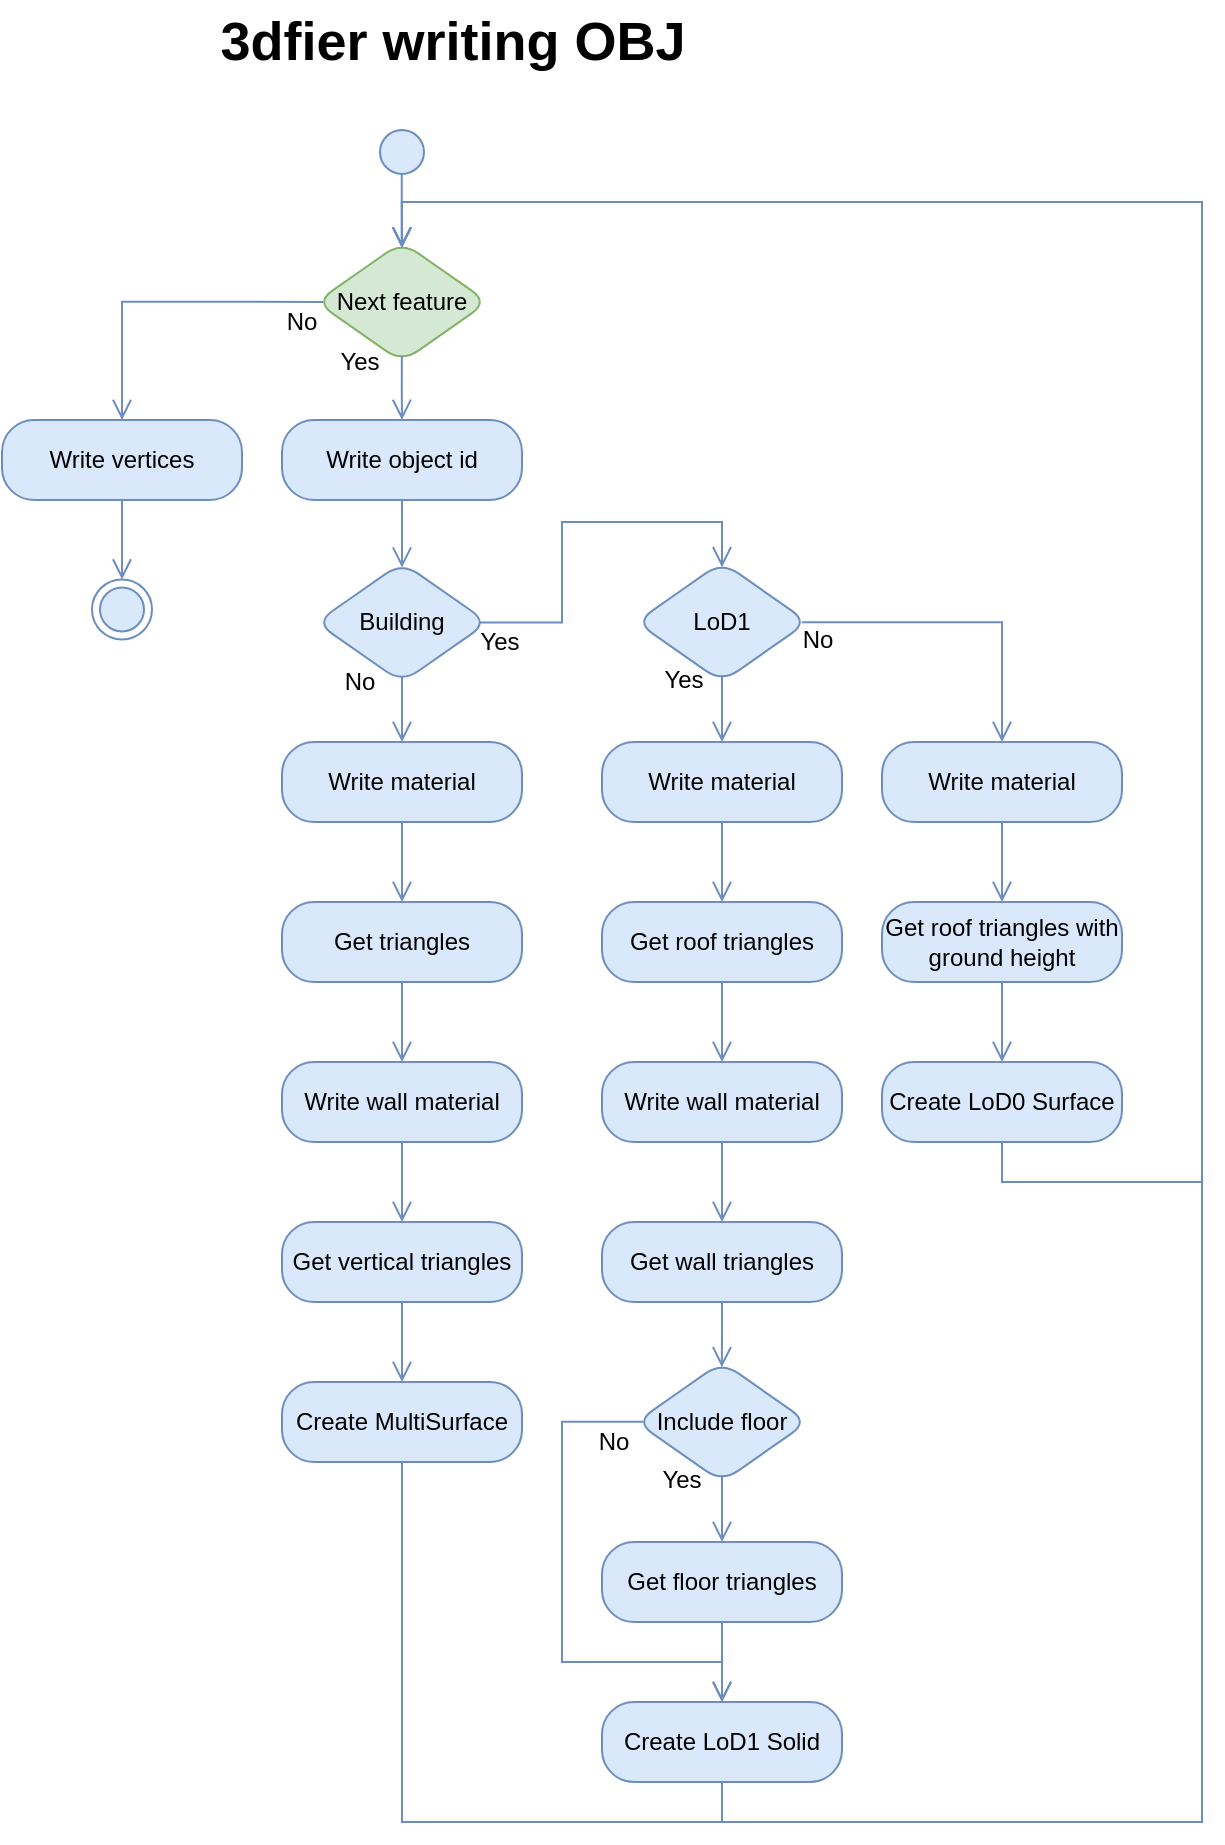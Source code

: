 <mxfile version="12.6.5" type="device"><diagram id="8uUW5VcGIEPM47w4EnDk" name="Page-1"><mxGraphModel dx="1086" dy="806" grid="1" gridSize="10" guides="1" tooltips="1" connect="1" arrows="1" fold="1" page="1" pageScale="1" pageWidth="850" pageHeight="1100" math="0" shadow="0"><root><mxCell id="0"/><mxCell id="1" parent="0"/><mxCell id="du1gqOrOKqdX8gl0MiSq-1" value="Next feature" style="rhombus;whiteSpace=wrap;html=1;fillColor=#d5e8d4;strokeColor=#82b366;rounded=1;shadow=0;strokeWidth=1;perimeterSpacing=0;" parent="1" vertex="1"><mxGeometry x="357" y="120" width="86" height="60" as="geometry"/></mxCell><mxCell id="du1gqOrOKqdX8gl0MiSq-2" value="No" style="text;html=1;strokeColor=none;fillColor=none;align=center;verticalAlign=middle;whiteSpace=wrap;rounded=0;" parent="1" vertex="1"><mxGeometry x="329.52" y="150.0" width="40" height="20" as="geometry"/></mxCell><mxCell id="du1gqOrOKqdX8gl0MiSq-3" value="Yes" style="text;html=1;strokeColor=none;fillColor=none;align=center;verticalAlign=middle;whiteSpace=wrap;rounded=0;" parent="1" vertex="1"><mxGeometry x="359.33" y="170.0" width="40" height="20" as="geometry"/></mxCell><mxCell id="du1gqOrOKqdX8gl0MiSq-18" value="Write material" style="rounded=1;whiteSpace=wrap;html=1;arcSize=40;fillColor=#dae8fc;strokeColor=#6c8ebf;shadow=0;" parent="1" vertex="1"><mxGeometry x="340" y="370" width="120" height="40" as="geometry"/></mxCell><mxCell id="du1gqOrOKqdX8gl0MiSq-19" value="" style="edgeStyle=orthogonalEdgeStyle;html=1;verticalAlign=bottom;endArrow=open;endSize=8;strokeColor=#6c8ebf;fillColor=#dae8fc;shadow=0;rounded=0;entryX=0.5;entryY=0;entryDx=0;entryDy=0;exitX=0.5;exitY=1;exitDx=0;exitDy=0;" parent="1" source="du1gqOrOKqdX8gl0MiSq-18" target="du1gqOrOKqdX8gl0MiSq-47" edge="1"><mxGeometry relative="1" as="geometry"><mxPoint x="394.46" y="447" as="targetPoint"/><mxPoint x="394.46" y="407" as="sourcePoint"/></mxGeometry></mxCell><mxCell id="du1gqOrOKqdX8gl0MiSq-20" value="" style="edgeStyle=orthogonalEdgeStyle;html=1;verticalAlign=bottom;endArrow=open;endSize=8;strokeColor=#6c8ebf;fillColor=#dae8fc;shadow=0;rounded=0;entryX=0.5;entryY=0;entryDx=0;entryDy=0;exitX=0.5;exitY=0.954;exitDx=0;exitDy=0;exitPerimeter=0;" parent="1" source="du1gqOrOKqdX8gl0MiSq-30" target="du1gqOrOKqdX8gl0MiSq-18" edge="1"><mxGeometry relative="1" as="geometry"><mxPoint x="394.46" y="367.23" as="targetPoint"/><mxPoint x="404.46" y="336.23" as="sourcePoint"/><Array as="points"/></mxGeometry></mxCell><mxCell id="du1gqOrOKqdX8gl0MiSq-25" value="" style="edgeStyle=orthogonalEdgeStyle;html=1;verticalAlign=bottom;endArrow=open;endSize=8;strokeColor=#6c8ebf;fillColor=#dae8fc;shadow=0;rounded=0;exitX=0.496;exitY=0.863;exitDx=0;exitDy=0;exitPerimeter=0;entryX=0.499;entryY=0.046;entryDx=0;entryDy=0;entryPerimeter=0;" parent="1" source="du1gqOrOKqdX8gl0MiSq-55" target="du1gqOrOKqdX8gl0MiSq-1" edge="1"><mxGeometry relative="1" as="geometry"><mxPoint x="380" y="114" as="targetPoint"/><mxPoint x="360" y="90" as="sourcePoint"/></mxGeometry></mxCell><mxCell id="du1gqOrOKqdX8gl0MiSq-26" value="Write object id" style="rounded=1;whiteSpace=wrap;html=1;arcSize=40;fillColor=#dae8fc;strokeColor=#6c8ebf;shadow=0;" parent="1" vertex="1"><mxGeometry x="340" y="208.98" width="120" height="40" as="geometry"/></mxCell><mxCell id="du1gqOrOKqdX8gl0MiSq-27" value="" style="edgeStyle=orthogonalEdgeStyle;html=1;verticalAlign=bottom;endArrow=open;endSize=8;strokeColor=#6c8ebf;fillColor=#dae8fc;shadow=0;rounded=0;exitX=0.5;exitY=1;exitDx=0;exitDy=0;entryX=0.5;entryY=0.043;entryDx=0;entryDy=0;entryPerimeter=0;" parent="1" source="du1gqOrOKqdX8gl0MiSq-26" target="du1gqOrOKqdX8gl0MiSq-30" edge="1"><mxGeometry relative="1" as="geometry"><mxPoint x="400" y="280" as="targetPoint"/><mxPoint x="394.46" y="131.5" as="sourcePoint"/><Array as="points"/></mxGeometry></mxCell><mxCell id="du1gqOrOKqdX8gl0MiSq-28" value="" style="edgeStyle=orthogonalEdgeStyle;html=1;verticalAlign=bottom;endArrow=open;endSize=8;strokeColor=#6c8ebf;fillColor=#dae8fc;shadow=0;rounded=0;exitX=0.042;exitY=0.499;exitDx=0;exitDy=0;exitPerimeter=0;entryX=0.5;entryY=0;entryDx=0;entryDy=0;" parent="1" source="du1gqOrOKqdX8gl0MiSq-1" target="du1gqOrOKqdX8gl0MiSq-29" edge="1"><mxGeometry relative="1" as="geometry"><mxPoint x="404.46" y="720" as="targetPoint"/><mxPoint x="433.848" y="221" as="sourcePoint"/><Array as="points"><mxPoint x="260" y="150"/></Array></mxGeometry></mxCell><mxCell id="du1gqOrOKqdX8gl0MiSq-29" value="Write vertices" style="rounded=1;whiteSpace=wrap;html=1;arcSize=40;fillColor=#dae8fc;strokeColor=#6c8ebf;shadow=0;" parent="1" vertex="1"><mxGeometry x="200" y="208.98" width="120" height="40" as="geometry"/></mxCell><mxCell id="du1gqOrOKqdX8gl0MiSq-30" value="Building" style="rhombus;whiteSpace=wrap;html=1;fillColor=#dae8fc;strokeColor=#6c8ebf;rounded=1;shadow=0;strokeWidth=1;perimeterSpacing=0;" parent="1" vertex="1"><mxGeometry x="357" y="280.23" width="86" height="60" as="geometry"/></mxCell><mxCell id="du1gqOrOKqdX8gl0MiSq-31" value="No" style="text;html=1;strokeColor=none;fillColor=none;align=center;verticalAlign=middle;whiteSpace=wrap;rounded=0;" parent="1" vertex="1"><mxGeometry x="359.48" y="330.23" width="40" height="20" as="geometry"/></mxCell><mxCell id="du1gqOrOKqdX8gl0MiSq-32" value="Yes" style="text;html=1;strokeColor=none;fillColor=none;align=center;verticalAlign=middle;whiteSpace=wrap;rounded=0;" parent="1" vertex="1"><mxGeometry x="429.46" y="310.23" width="40" height="20" as="geometry"/></mxCell><mxCell id="du1gqOrOKqdX8gl0MiSq-33" value="" style="edgeStyle=orthogonalEdgeStyle;html=1;verticalAlign=bottom;endArrow=open;endSize=8;strokeColor=#6c8ebf;fillColor=#dae8fc;shadow=0;rounded=0;entryX=0.5;entryY=0;entryDx=0;entryDy=0;exitX=0.5;exitY=0.952;exitDx=0;exitDy=0;exitPerimeter=0;" parent="1" source="du1gqOrOKqdX8gl0MiSq-34" target="du1gqOrOKqdX8gl0MiSq-38" edge="1"><mxGeometry relative="1" as="geometry"><mxPoint x="569.52" y="767" as="targetPoint"/><mxPoint x="569.606" y="655.78" as="sourcePoint"/><Array as="points"/></mxGeometry></mxCell><mxCell id="du1gqOrOKqdX8gl0MiSq-34" value="Include floor" style="rhombus;whiteSpace=wrap;html=1;fillColor=#dae8fc;strokeColor=#6c8ebf;rounded=1;shadow=0;strokeWidth=1;perimeterSpacing=0;" parent="1" vertex="1"><mxGeometry x="517" y="680" width="86" height="60" as="geometry"/></mxCell><mxCell id="du1gqOrOKqdX8gl0MiSq-35" value="No" style="text;html=1;strokeColor=none;fillColor=none;align=center;verticalAlign=middle;whiteSpace=wrap;rounded=0;" parent="1" vertex="1"><mxGeometry x="485.81" y="710.0" width="40" height="20" as="geometry"/></mxCell><mxCell id="du1gqOrOKqdX8gl0MiSq-36" value="Yes" style="text;html=1;strokeColor=none;fillColor=none;align=center;verticalAlign=middle;whiteSpace=wrap;rounded=0;" parent="1" vertex="1"><mxGeometry x="519.52" y="729.0" width="40" height="20" as="geometry"/></mxCell><mxCell id="du1gqOrOKqdX8gl0MiSq-38" value="Get floor triangles" style="rounded=1;whiteSpace=wrap;html=1;arcSize=40;fillColor=#dae8fc;strokeColor=#6c8ebf;shadow=0;" parent="1" vertex="1"><mxGeometry x="500" y="770" width="120" height="40" as="geometry"/></mxCell><mxCell id="du1gqOrOKqdX8gl0MiSq-39" value="" style="edgeStyle=orthogonalEdgeStyle;html=1;verticalAlign=bottom;endArrow=open;endSize=8;strokeColor=#6c8ebf;fillColor=#dae8fc;shadow=0;rounded=0;exitX=0.5;exitY=1;exitDx=0;exitDy=0;entryX=0.5;entryY=0.047;entryDx=0;entryDy=0;entryPerimeter=0;" parent="1" source="du1gqOrOKqdX8gl0MiSq-45" target="du1gqOrOKqdX8gl0MiSq-1" edge="1"><mxGeometry relative="1" as="geometry"><mxPoint x="464.52" y="200" as="targetPoint"/><mxPoint x="554.52" y="660" as="sourcePoint"/><Array as="points"><mxPoint x="560" y="910"/><mxPoint x="800" y="910"/><mxPoint x="800" y="100"/><mxPoint x="400" y="100"/></Array></mxGeometry></mxCell><mxCell id="du1gqOrOKqdX8gl0MiSq-40" value="" style="edgeStyle=orthogonalEdgeStyle;html=1;verticalAlign=bottom;endArrow=open;endSize=8;strokeColor=#6c8ebf;fillColor=#dae8fc;shadow=0;rounded=0;exitX=0.95;exitY=0.5;exitDx=0;exitDy=0;exitPerimeter=0;entryX=0.5;entryY=0.044;entryDx=0;entryDy=0;entryPerimeter=0;" parent="1" source="du1gqOrOKqdX8gl0MiSq-30" target="0dhnpL69ycQTYcgAN1qT-4" edge="1"><mxGeometry relative="1" as="geometry"><mxPoint x="554.52" y="280" as="targetPoint"/><mxPoint x="454.46" y="410.25" as="sourcePoint"/><Array as="points"><mxPoint x="480" y="310"/><mxPoint x="480" y="260"/><mxPoint x="560" y="260"/></Array></mxGeometry></mxCell><mxCell id="du1gqOrOKqdX8gl0MiSq-41" value="Get roof triangles" style="rounded=1;whiteSpace=wrap;html=1;arcSize=40;fillColor=#dae8fc;strokeColor=#6c8ebf;shadow=0;" parent="1" vertex="1"><mxGeometry x="500" y="450" width="120" height="40" as="geometry"/></mxCell><mxCell id="du1gqOrOKqdX8gl0MiSq-42" value="" style="edgeStyle=orthogonalEdgeStyle;html=1;verticalAlign=bottom;endArrow=open;endSize=8;strokeColor=#6c8ebf;fillColor=#dae8fc;shadow=0;rounded=0;entryX=0.5;entryY=0;entryDx=0;entryDy=0;exitX=0.5;exitY=1;exitDx=0;exitDy=0;" parent="1" source="du1gqOrOKqdX8gl0MiSq-41" target="0dhnpL69ycQTYcgAN1qT-21" edge="1"><mxGeometry relative="1" as="geometry"><mxPoint x="569.52" y="527" as="targetPoint"/><mxPoint x="569.52" y="487" as="sourcePoint"/><Array as="points"/></mxGeometry></mxCell><mxCell id="du1gqOrOKqdX8gl0MiSq-43" value="Get wall triangles" style="rounded=1;whiteSpace=wrap;html=1;arcSize=40;fillColor=#dae8fc;strokeColor=#6c8ebf;shadow=0;" parent="1" vertex="1"><mxGeometry x="500" y="610" width="120" height="40" as="geometry"/></mxCell><mxCell id="du1gqOrOKqdX8gl0MiSq-44" value="" style="edgeStyle=orthogonalEdgeStyle;html=1;verticalAlign=bottom;endArrow=open;endSize=8;strokeColor=#6c8ebf;fillColor=#dae8fc;shadow=0;rounded=0;exitX=0.5;exitY=1;exitDx=0;exitDy=0;entryX=0.499;entryY=0.043;entryDx=0;entryDy=0;entryPerimeter=0;" parent="1" source="du1gqOrOKqdX8gl0MiSq-43" target="du1gqOrOKqdX8gl0MiSq-34" edge="1"><mxGeometry relative="1" as="geometry"><mxPoint x="514.81" y="680" as="targetPoint"/><mxPoint x="569.52" y="647" as="sourcePoint"/><Array as="points"/></mxGeometry></mxCell><mxCell id="du1gqOrOKqdX8gl0MiSq-45" value="Create LoD1 Solid" style="rounded=1;whiteSpace=wrap;html=1;arcSize=40;fillColor=#dae8fc;strokeColor=#6c8ebf;shadow=0;" parent="1" vertex="1"><mxGeometry x="500" y="850" width="120" height="40" as="geometry"/></mxCell><mxCell id="du1gqOrOKqdX8gl0MiSq-46" value="" style="edgeStyle=orthogonalEdgeStyle;html=1;verticalAlign=bottom;endArrow=open;endSize=8;strokeColor=#6c8ebf;fillColor=#dae8fc;shadow=0;rounded=0;entryX=0.5;entryY=0;entryDx=0;entryDy=0;exitX=0.5;exitY=1;exitDx=0;exitDy=0;" parent="1" source="du1gqOrOKqdX8gl0MiSq-38" target="du1gqOrOKqdX8gl0MiSq-45" edge="1"><mxGeometry relative="1" as="geometry"><mxPoint x="564.81" y="926.76" as="targetPoint"/><mxPoint x="569.52" y="886.75" as="sourcePoint"/></mxGeometry></mxCell><mxCell id="du1gqOrOKqdX8gl0MiSq-14" value="" style="edgeStyle=orthogonalEdgeStyle;html=1;verticalAlign=bottom;endArrow=open;endSize=8;strokeColor=#6c8ebf;fillColor=#dae8fc;shadow=0;rounded=0;exitX=0.499;exitY=0.951;exitDx=0;exitDy=0;exitPerimeter=0;entryX=0.5;entryY=0;entryDx=0;entryDy=0;" parent="1" source="du1gqOrOKqdX8gl0MiSq-1" target="du1gqOrOKqdX8gl0MiSq-26" edge="1"><mxGeometry relative="1" as="geometry"><mxPoint x="400" y="210" as="targetPoint"/><mxPoint x="404.46" y="251.25" as="sourcePoint"/></mxGeometry></mxCell><mxCell id="du1gqOrOKqdX8gl0MiSq-16" value="Write material" style="rounded=1;whiteSpace=wrap;html=1;arcSize=40;fillColor=#dae8fc;strokeColor=#6c8ebf;shadow=0;" parent="1" vertex="1"><mxGeometry x="500" y="370" width="120" height="40" as="geometry"/></mxCell><mxCell id="du1gqOrOKqdX8gl0MiSq-17" value="" style="edgeStyle=orthogonalEdgeStyle;html=1;verticalAlign=bottom;endArrow=open;endSize=8;strokeColor=#6c8ebf;fillColor=#dae8fc;shadow=0;exitX=0.5;exitY=1;exitDx=0;exitDy=0;rounded=0;entryX=0.5;entryY=0;entryDx=0;entryDy=0;" parent="1" source="du1gqOrOKqdX8gl0MiSq-16" target="du1gqOrOKqdX8gl0MiSq-41" edge="1"><mxGeometry relative="1" as="geometry"><mxPoint x="569.52" y="447" as="targetPoint"/><mxPoint x="699.52" y="364.95" as="sourcePoint"/></mxGeometry></mxCell><mxCell id="du1gqOrOKqdX8gl0MiSq-47" value="Get triangles" style="rounded=1;whiteSpace=wrap;html=1;arcSize=40;fillColor=#dae8fc;strokeColor=#6c8ebf;shadow=0;" parent="1" vertex="1"><mxGeometry x="340" y="450" width="120" height="40" as="geometry"/></mxCell><mxCell id="du1gqOrOKqdX8gl0MiSq-48" value="" style="edgeStyle=orthogonalEdgeStyle;html=1;verticalAlign=bottom;endArrow=open;endSize=8;strokeColor=#6c8ebf;fillColor=#dae8fc;shadow=0;rounded=0;entryX=0.5;entryY=0;entryDx=0;entryDy=0;exitX=0.5;exitY=1;exitDx=0;exitDy=0;" parent="1" source="du1gqOrOKqdX8gl0MiSq-47" target="0dhnpL69ycQTYcgAN1qT-2" edge="1"><mxGeometry relative="1" as="geometry"><mxPoint x="394.46" y="527" as="targetPoint"/><mxPoint x="394.46" y="487" as="sourcePoint"/><Array as="points"/></mxGeometry></mxCell><mxCell id="du1gqOrOKqdX8gl0MiSq-49" value="Get vertical triangles" style="rounded=1;whiteSpace=wrap;html=1;arcSize=40;fillColor=#dae8fc;strokeColor=#6c8ebf;shadow=0;" parent="1" vertex="1"><mxGeometry x="340" y="610" width="120" height="40" as="geometry"/></mxCell><mxCell id="du1gqOrOKqdX8gl0MiSq-50" value="" style="edgeStyle=orthogonalEdgeStyle;html=1;verticalAlign=bottom;endArrow=open;endSize=8;strokeColor=#6c8ebf;fillColor=#dae8fc;shadow=0;rounded=0;entryX=0.5;entryY=0;entryDx=0;entryDy=0;exitX=0.5;exitY=1;exitDx=0;exitDy=0;" parent="1" source="du1gqOrOKqdX8gl0MiSq-49" target="du1gqOrOKqdX8gl0MiSq-51" edge="1"><mxGeometry relative="1" as="geometry"><mxPoint x="394.46" y="686.75" as="targetPoint"/><mxPoint x="394.46" y="646.75" as="sourcePoint"/><Array as="points"/></mxGeometry></mxCell><mxCell id="du1gqOrOKqdX8gl0MiSq-51" value="Create MultiSurface" style="rounded=1;whiteSpace=wrap;html=1;arcSize=40;fillColor=#dae8fc;strokeColor=#6c8ebf;shadow=0;" parent="1" vertex="1"><mxGeometry x="340" y="690" width="120" height="40" as="geometry"/></mxCell><mxCell id="du1gqOrOKqdX8gl0MiSq-52" value="" style="edgeStyle=orthogonalEdgeStyle;html=1;verticalAlign=bottom;endArrow=open;endSize=8;strokeColor=#6c8ebf;fillColor=#dae8fc;shadow=0;rounded=0;exitX=0.5;exitY=1;exitDx=0;exitDy=0;entryX=0.5;entryY=0.047;entryDx=0;entryDy=0;entryPerimeter=0;" parent="1" source="du1gqOrOKqdX8gl0MiSq-51" target="du1gqOrOKqdX8gl0MiSq-1" edge="1"><mxGeometry relative="1" as="geometry"><mxPoint x="714.52" y="230" as="targetPoint"/><mxPoint x="394.46" y="647" as="sourcePoint"/><Array as="points"><mxPoint x="400" y="910"/><mxPoint x="800" y="910"/><mxPoint x="800" y="100"/><mxPoint x="400" y="100"/></Array></mxGeometry></mxCell><mxCell id="du1gqOrOKqdX8gl0MiSq-53" value="" style="ellipse;html=1;shape=endState;fillColor=#dae8fc;strokeColor=#6c8ebf;rounded=1;shadow=0;" parent="1" vertex="1"><mxGeometry x="245" y="288.75" width="30" height="30" as="geometry"/></mxCell><mxCell id="du1gqOrOKqdX8gl0MiSq-54" value="" style="edgeStyle=orthogonalEdgeStyle;html=1;verticalAlign=bottom;endArrow=open;endSize=8;strokeColor=#6c8ebf;fillColor=#dae8fc;shadow=0;rounded=0;entryX=0.5;entryY=0;entryDx=0;entryDy=0;exitX=0.5;exitY=1;exitDx=0;exitDy=0;" parent="1" source="du1gqOrOKqdX8gl0MiSq-29" target="du1gqOrOKqdX8gl0MiSq-53" edge="1"><mxGeometry relative="1" as="geometry"><mxPoint x="249.81" y="287.63" as="targetPoint"/><mxPoint x="249.81" y="258.75" as="sourcePoint"/><Array as="points"/></mxGeometry></mxCell><mxCell id="du1gqOrOKqdX8gl0MiSq-55" value="" style="ellipse;html=1;shape=startState;fillColor=#dae8fc;strokeColor=#6c8ebf;shadow=0;" parent="1" vertex="1"><mxGeometry x="385" y="60" width="30" height="30" as="geometry"/></mxCell><mxCell id="du1gqOrOKqdX8gl0MiSq-57" value="" style="edgeStyle=orthogonalEdgeStyle;html=1;verticalAlign=bottom;endArrow=open;endSize=8;strokeColor=#6c8ebf;fillColor=#dae8fc;shadow=0;rounded=0;exitX=0.042;exitY=0.498;exitDx=0;exitDy=0;exitPerimeter=0;entryX=0.5;entryY=0;entryDx=0;entryDy=0;" parent="1" source="du1gqOrOKqdX8gl0MiSq-34" target="du1gqOrOKqdX8gl0MiSq-45" edge="1"><mxGeometry relative="1" as="geometry"><mxPoint x="504.81" y="830" as="targetPoint"/><mxPoint x="614.81" y="770" as="sourcePoint"/><Array as="points"><mxPoint x="480" y="710"/><mxPoint x="480" y="830"/><mxPoint x="560" y="830"/></Array></mxGeometry></mxCell><mxCell id="0dhnpL69ycQTYcgAN1qT-1" value="3dfier writing OBJ" style="text;strokeColor=none;fillColor=none;html=1;fontSize=27;fontStyle=1;verticalAlign=middle;align=center;rounded=0;shadow=0;" parent="1" vertex="1"><mxGeometry x="265" y="-3.553e-15" width="319" height="40" as="geometry"/></mxCell><mxCell id="0dhnpL69ycQTYcgAN1qT-2" value="Write wall material" style="rounded=1;whiteSpace=wrap;html=1;arcSize=40;fillColor=#dae8fc;strokeColor=#6c8ebf;shadow=0;" parent="1" vertex="1"><mxGeometry x="340" y="530" width="120" height="40" as="geometry"/></mxCell><mxCell id="0dhnpL69ycQTYcgAN1qT-3" value="" style="edgeStyle=orthogonalEdgeStyle;html=1;verticalAlign=bottom;endArrow=open;endSize=8;strokeColor=#6c8ebf;fillColor=#dae8fc;shadow=0;rounded=0;entryX=0.5;entryY=0;entryDx=0;entryDy=0;exitX=0.5;exitY=1;exitDx=0;exitDy=0;" parent="1" source="0dhnpL69ycQTYcgAN1qT-2" target="du1gqOrOKqdX8gl0MiSq-49" edge="1"><mxGeometry relative="1" as="geometry"><mxPoint x="400" y="610" as="targetPoint"/><mxPoint x="394.46" y="567" as="sourcePoint"/></mxGeometry></mxCell><mxCell id="0dhnpL69ycQTYcgAN1qT-4" value="LoD1" style="rhombus;whiteSpace=wrap;html=1;fillColor=#dae8fc;strokeColor=#6c8ebf;rounded=1;shadow=0;strokeWidth=1;perimeterSpacing=0;" parent="1" vertex="1"><mxGeometry x="517" y="280" width="86" height="60" as="geometry"/></mxCell><mxCell id="0dhnpL69ycQTYcgAN1qT-5" value="No" style="text;html=1;strokeColor=none;fillColor=none;align=center;verticalAlign=middle;whiteSpace=wrap;rounded=0;" parent="1" vertex="1"><mxGeometry x="588" y="308.98" width="40" height="20" as="geometry"/></mxCell><mxCell id="0dhnpL69ycQTYcgAN1qT-6" value="Yes" style="text;html=1;strokeColor=none;fillColor=none;align=center;verticalAlign=middle;whiteSpace=wrap;rounded=0;" parent="1" vertex="1"><mxGeometry x="520.52" y="328.98" width="40" height="20" as="geometry"/></mxCell><mxCell id="0dhnpL69ycQTYcgAN1qT-12" value="Get roof triangles with ground height" style="rounded=1;whiteSpace=wrap;html=1;arcSize=40;fillColor=#dae8fc;strokeColor=#6c8ebf;shadow=0;" parent="1" vertex="1"><mxGeometry x="640" y="450" width="120" height="40" as="geometry"/></mxCell><mxCell id="0dhnpL69ycQTYcgAN1qT-13" value="" style="edgeStyle=orthogonalEdgeStyle;html=1;verticalAlign=bottom;endArrow=open;endSize=8;strokeColor=#6c8ebf;fillColor=#dae8fc;shadow=0;rounded=0;entryX=0.5;entryY=0;entryDx=0;entryDy=0;exitX=0.5;exitY=1;exitDx=0;exitDy=0;" parent="1" source="0dhnpL69ycQTYcgAN1qT-12" edge="1"><mxGeometry relative="1" as="geometry"><mxPoint x="700" y="530.0" as="targetPoint"/><mxPoint x="709.52" y="487" as="sourcePoint"/><Array as="points"/></mxGeometry></mxCell><mxCell id="0dhnpL69ycQTYcgAN1qT-16" value="Create LoD0 Surface" style="rounded=1;whiteSpace=wrap;html=1;arcSize=40;fillColor=#dae8fc;strokeColor=#6c8ebf;shadow=0;" parent="1" vertex="1"><mxGeometry x="640" y="530" width="120" height="40" as="geometry"/></mxCell><mxCell id="0dhnpL69ycQTYcgAN1qT-18" value="Write material" style="rounded=1;whiteSpace=wrap;html=1;arcSize=40;fillColor=#dae8fc;strokeColor=#6c8ebf;shadow=0;" parent="1" vertex="1"><mxGeometry x="640" y="370" width="120" height="40" as="geometry"/></mxCell><mxCell id="0dhnpL69ycQTYcgAN1qT-19" value="" style="edgeStyle=orthogonalEdgeStyle;html=1;verticalAlign=bottom;endArrow=open;endSize=8;strokeColor=#6c8ebf;fillColor=#dae8fc;shadow=0;exitX=0.5;exitY=1;exitDx=0;exitDy=0;rounded=0;entryX=0.5;entryY=0;entryDx=0;entryDy=0;" parent="1" source="0dhnpL69ycQTYcgAN1qT-18" target="0dhnpL69ycQTYcgAN1qT-12" edge="1"><mxGeometry relative="1" as="geometry"><mxPoint x="709.52" y="447" as="targetPoint"/><mxPoint x="839.52" y="364.95" as="sourcePoint"/></mxGeometry></mxCell><mxCell id="0dhnpL69ycQTYcgAN1qT-21" value="Write wall material" style="rounded=1;whiteSpace=wrap;html=1;arcSize=40;fillColor=#dae8fc;strokeColor=#6c8ebf;shadow=0;" parent="1" vertex="1"><mxGeometry x="500" y="530" width="120" height="40" as="geometry"/></mxCell><mxCell id="0dhnpL69ycQTYcgAN1qT-22" value="" style="edgeStyle=orthogonalEdgeStyle;html=1;verticalAlign=bottom;endArrow=open;endSize=8;strokeColor=#6c8ebf;fillColor=#dae8fc;shadow=0;rounded=0;entryX=0.5;entryY=0;entryDx=0;entryDy=0;exitX=0.5;exitY=1;exitDx=0;exitDy=0;" parent="1" source="0dhnpL69ycQTYcgAN1qT-21" edge="1"><mxGeometry relative="1" as="geometry"><mxPoint x="560" y="610" as="targetPoint"/><mxPoint x="554.46" y="567" as="sourcePoint"/></mxGeometry></mxCell><mxCell id="0dhnpL69ycQTYcgAN1qT-23" value="" style="edgeStyle=orthogonalEdgeStyle;html=1;verticalAlign=bottom;endArrow=open;endSize=8;strokeColor=#6c8ebf;fillColor=#dae8fc;shadow=0;rounded=0;entryX=0.5;entryY=0;entryDx=0;entryDy=0;exitX=0.5;exitY=0.959;exitDx=0;exitDy=0;exitPerimeter=0;" parent="1" source="0dhnpL69ycQTYcgAN1qT-4" target="du1gqOrOKqdX8gl0MiSq-16" edge="1"><mxGeometry relative="1" as="geometry"><mxPoint x="560.52" y="370" as="targetPoint"/><mxPoint x="560.52" y="337.47" as="sourcePoint"/><Array as="points"/></mxGeometry></mxCell><mxCell id="0dhnpL69ycQTYcgAN1qT-24" value="" style="edgeStyle=orthogonalEdgeStyle;html=1;verticalAlign=bottom;endArrow=open;endSize=8;strokeColor=#6c8ebf;fillColor=#dae8fc;shadow=0;rounded=0;entryX=0.5;entryY=0;entryDx=0;entryDy=0;exitX=0.964;exitY=0.502;exitDx=0;exitDy=0;exitPerimeter=0;" parent="1" source="0dhnpL69ycQTYcgAN1qT-4" target="0dhnpL69ycQTYcgAN1qT-18" edge="1"><mxGeometry relative="1" as="geometry"><mxPoint x="570.0" y="380" as="targetPoint"/><mxPoint x="570" y="347.54" as="sourcePoint"/><Array as="points"/></mxGeometry></mxCell><mxCell id="J_-yxlr1fbElBn21U4T9-1" value="" style="edgeStyle=orthogonalEdgeStyle;html=1;verticalAlign=bottom;endArrow=open;endSize=8;strokeColor=#6c8ebf;fillColor=#dae8fc;shadow=0;rounded=0;exitX=0.5;exitY=1;exitDx=0;exitDy=0;entryX=0.499;entryY=0.047;entryDx=0;entryDy=0;entryPerimeter=0;" parent="1" source="0dhnpL69ycQTYcgAN1qT-16" target="du1gqOrOKqdX8gl0MiSq-1" edge="1"><mxGeometry relative="1" as="geometry"><mxPoint x="410.086" y="132.64" as="targetPoint"/><mxPoint x="410" y="740" as="sourcePoint"/><Array as="points"><mxPoint x="700" y="590"/><mxPoint x="800" y="590"/><mxPoint x="800" y="100"/><mxPoint x="400" y="100"/></Array></mxGeometry></mxCell></root></mxGraphModel></diagram></mxfile>